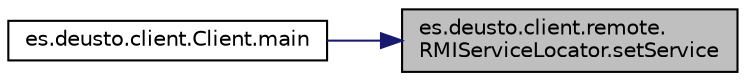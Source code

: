 digraph "es.deusto.client.remote.RMIServiceLocator.setService"
{
 // LATEX_PDF_SIZE
  edge [fontname="Helvetica",fontsize="10",labelfontname="Helvetica",labelfontsize="10"];
  node [fontname="Helvetica",fontsize="10",shape=record];
  rankdir="RL";
  Node20 [label="es.deusto.client.remote.\lRMIServiceLocator.setService",height=0.2,width=0.4,color="black", fillcolor="grey75", style="filled", fontcolor="black",tooltip=" "];
  Node20 -> Node21 [dir="back",color="midnightblue",fontsize="10",style="solid"];
  Node21 [label="es.deusto.client.Client.main",height=0.2,width=0.4,color="black", fillcolor="white", style="filled",URL="$classes_1_1deusto_1_1client_1_1_client.html#a69a7526d0af9cb2341f4bf341b501152",tooltip=" "];
}
